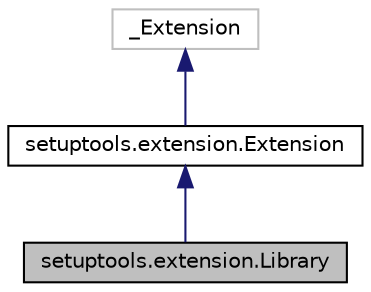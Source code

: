 digraph "setuptools.extension.Library"
{
 // LATEX_PDF_SIZE
  edge [fontname="Helvetica",fontsize="10",labelfontname="Helvetica",labelfontsize="10"];
  node [fontname="Helvetica",fontsize="10",shape=record];
  Node1 [label="setuptools.extension.Library",height=0.2,width=0.4,color="black", fillcolor="grey75", style="filled", fontcolor="black",tooltip=" "];
  Node2 -> Node1 [dir="back",color="midnightblue",fontsize="10",style="solid"];
  Node2 [label="setuptools.extension.Extension",height=0.2,width=0.4,color="black", fillcolor="white", style="filled",URL="$classsetuptools_1_1extension_1_1Extension.html",tooltip=" "];
  Node3 -> Node2 [dir="back",color="midnightblue",fontsize="10",style="solid"];
  Node3 [label="_Extension",height=0.2,width=0.4,color="grey75", fillcolor="white", style="filled",tooltip=" "];
}

